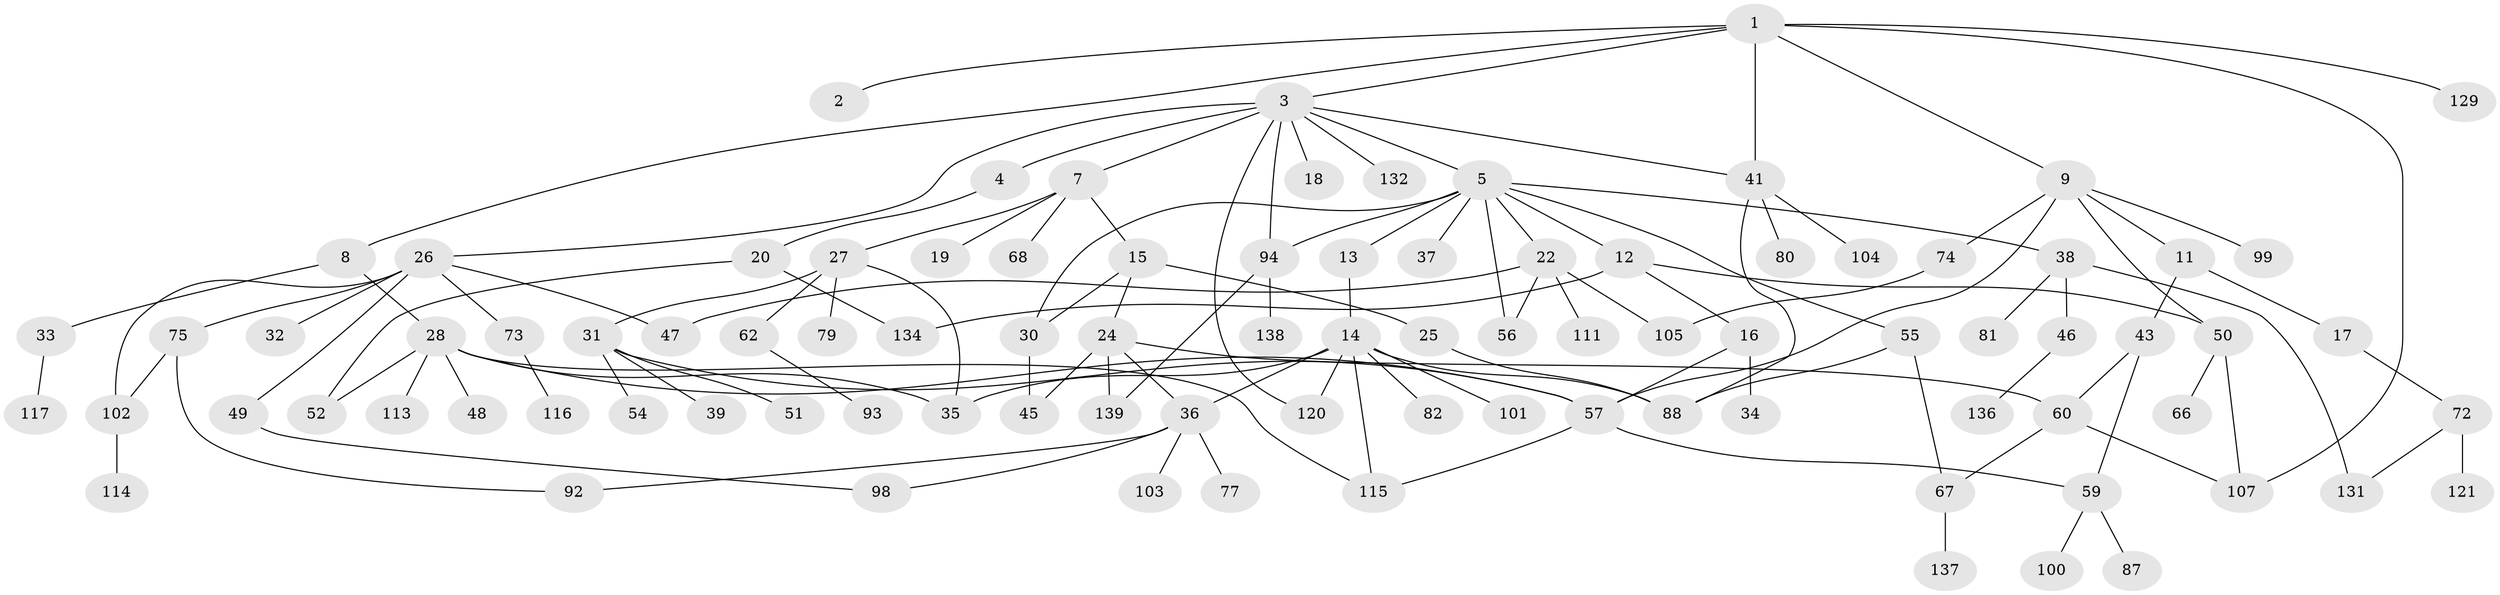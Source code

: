 // Generated by graph-tools (version 1.1) at 2025/51/02/27/25 19:51:36]
// undirected, 93 vertices, 124 edges
graph export_dot {
graph [start="1"]
  node [color=gray90,style=filled];
  1 [super="+109"];
  2 [super="+21"];
  3 [super="+6"];
  4 [super="+126"];
  5 [super="+10"];
  7 [super="+23"];
  8;
  9 [super="+123"];
  11;
  12;
  13;
  14 [super="+63"];
  15 [super="+64"];
  16 [super="+106"];
  17;
  18;
  19;
  20 [super="+40"];
  22 [super="+61"];
  24 [super="+65"];
  25;
  26 [super="+53"];
  27 [super="+127"];
  28 [super="+29"];
  30 [super="+69"];
  31 [super="+78"];
  32;
  33 [super="+96"];
  34 [super="+76"];
  35 [super="+71"];
  36 [super="+70"];
  37 [super="+90"];
  38 [super="+42"];
  39;
  41 [super="+44"];
  43 [super="+95"];
  45 [super="+86"];
  46;
  47 [super="+110"];
  48;
  49 [super="+84"];
  50 [super="+108"];
  51 [super="+58"];
  52;
  54;
  55 [super="+112"];
  56;
  57 [super="+133"];
  59 [super="+83"];
  60 [super="+122"];
  62 [super="+91"];
  66;
  67;
  68;
  72 [super="+89"];
  73;
  74;
  75 [super="+124"];
  77;
  79;
  80 [super="+85"];
  81;
  82;
  87;
  88 [super="+97"];
  92;
  93;
  94;
  98 [super="+135"];
  99;
  100;
  101 [super="+128"];
  102;
  103;
  104;
  105 [super="+118"];
  107;
  111 [super="+125"];
  113;
  114;
  115 [super="+119"];
  116;
  117;
  120 [super="+130"];
  121;
  129;
  131;
  132;
  134;
  136;
  137;
  138;
  139;
  1 -- 2;
  1 -- 3;
  1 -- 8;
  1 -- 9;
  1 -- 107;
  1 -- 129;
  1 -- 41;
  3 -- 4;
  3 -- 5;
  3 -- 26;
  3 -- 132;
  3 -- 94;
  3 -- 18;
  3 -- 7;
  3 -- 41;
  3 -- 120;
  4 -- 20;
  5 -- 13;
  5 -- 37;
  5 -- 38;
  5 -- 55;
  5 -- 94;
  5 -- 22;
  5 -- 56;
  5 -- 12;
  5 -- 30;
  7 -- 15;
  7 -- 19;
  7 -- 27;
  7 -- 68;
  8 -- 28;
  8 -- 33;
  9 -- 11;
  9 -- 74;
  9 -- 99;
  9 -- 50;
  9 -- 57;
  11 -- 17;
  11 -- 43;
  12 -- 16;
  12 -- 50;
  12 -- 134;
  13 -- 14;
  14 -- 35;
  14 -- 36;
  14 -- 101;
  14 -- 120;
  14 -- 82;
  14 -- 88;
  14 -- 115;
  15 -- 24;
  15 -- 25;
  15 -- 30;
  16 -- 34;
  16 -- 57;
  17 -- 72;
  20 -- 134;
  20 -- 52;
  22 -- 105;
  22 -- 56;
  22 -- 111;
  22 -- 47;
  24 -- 45;
  24 -- 139;
  24 -- 60;
  24 -- 36;
  25 -- 88;
  26 -- 32;
  26 -- 47;
  26 -- 49;
  26 -- 73;
  26 -- 75;
  26 -- 102;
  27 -- 31;
  27 -- 62;
  27 -- 79;
  27 -- 35;
  28 -- 52;
  28 -- 115;
  28 -- 48;
  28 -- 57;
  28 -- 113;
  28 -- 35;
  30 -- 45;
  31 -- 39;
  31 -- 51;
  31 -- 54;
  31 -- 57;
  33 -- 117;
  36 -- 98;
  36 -- 92;
  36 -- 77;
  36 -- 103;
  38 -- 46;
  38 -- 81;
  38 -- 131;
  41 -- 80;
  41 -- 104;
  41 -- 88;
  43 -- 60;
  43 -- 59;
  46 -- 136;
  49 -- 98;
  50 -- 66;
  50 -- 107;
  55 -- 67;
  55 -- 88;
  57 -- 59;
  57 -- 115;
  59 -- 100;
  59 -- 87;
  60 -- 107;
  60 -- 67;
  62 -- 93;
  67 -- 137;
  72 -- 121;
  72 -- 131;
  73 -- 116;
  74 -- 105;
  75 -- 92;
  75 -- 102;
  94 -- 138;
  94 -- 139;
  102 -- 114;
}
